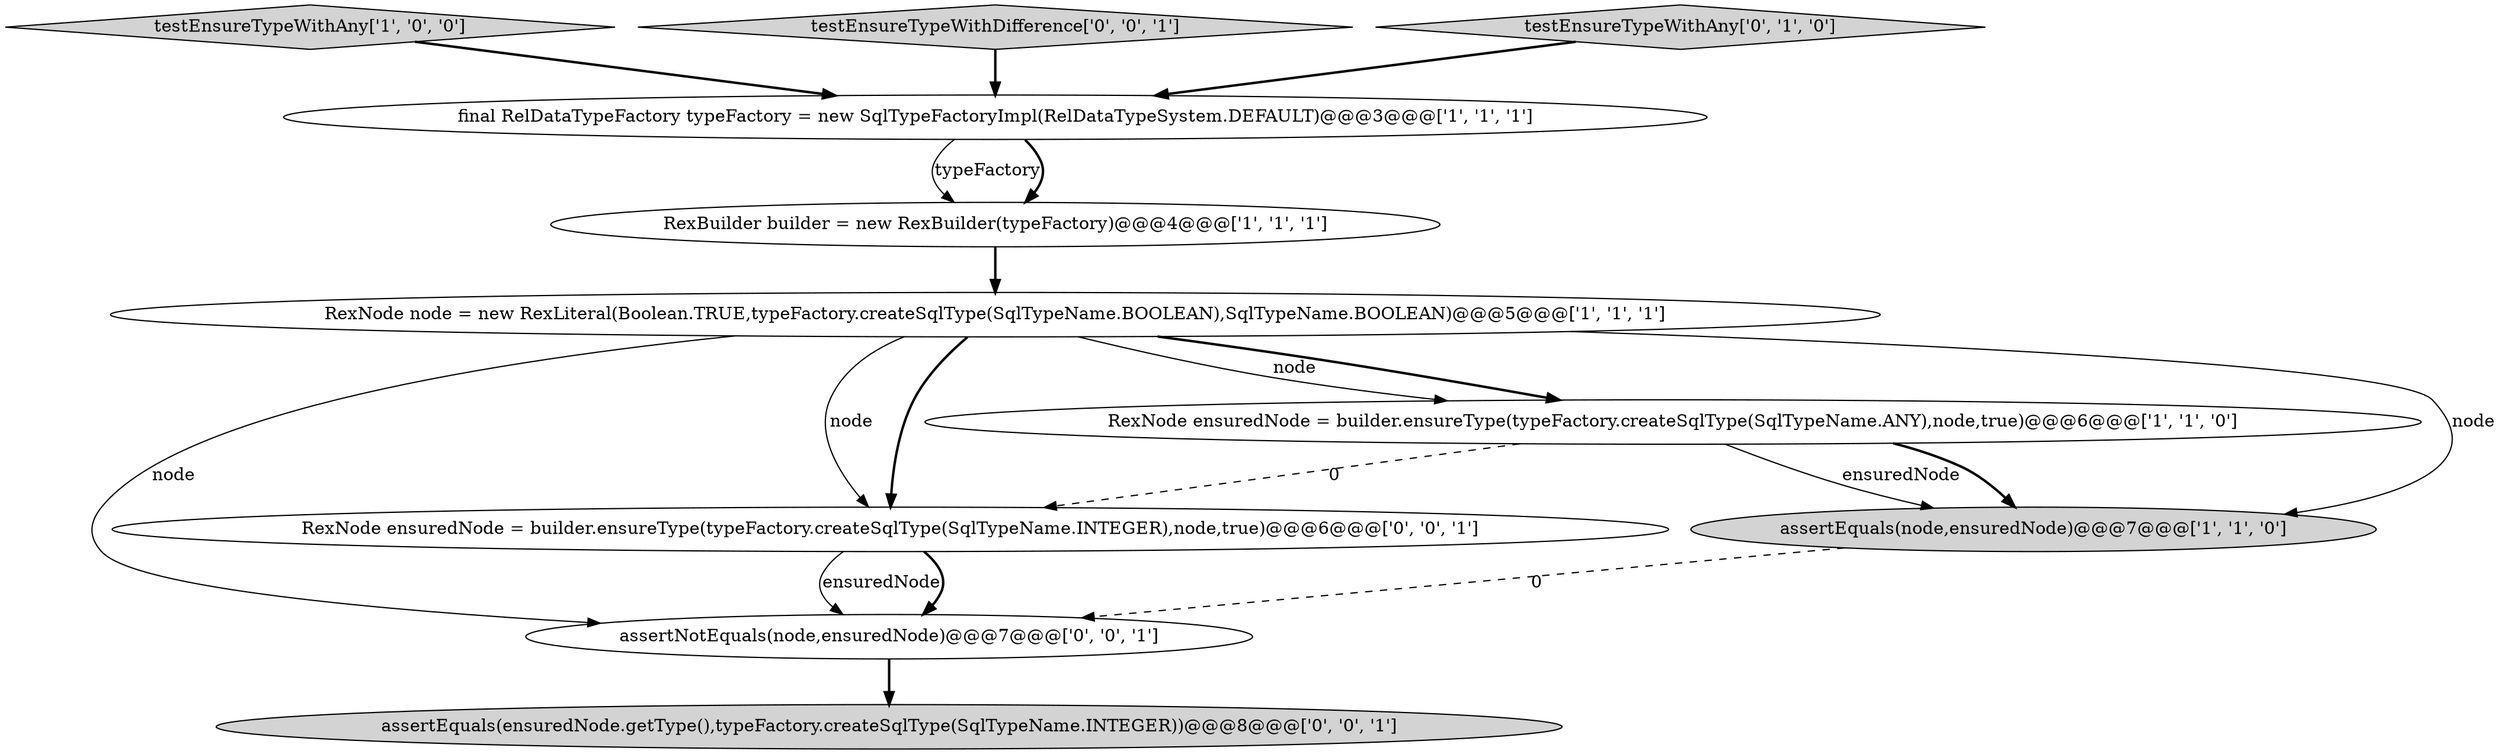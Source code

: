 digraph {
1 [style = filled, label = "testEnsureTypeWithAny['1', '0', '0']", fillcolor = lightgray, shape = diamond image = "AAA0AAABBB1BBB"];
3 [style = filled, label = "RexNode node = new RexLiteral(Boolean.TRUE,typeFactory.createSqlType(SqlTypeName.BOOLEAN),SqlTypeName.BOOLEAN)@@@5@@@['1', '1', '1']", fillcolor = white, shape = ellipse image = "AAA0AAABBB1BBB"];
10 [style = filled, label = "assertNotEquals(node,ensuredNode)@@@7@@@['0', '0', '1']", fillcolor = white, shape = ellipse image = "AAA0AAABBB3BBB"];
8 [style = filled, label = "testEnsureTypeWithDifference['0', '0', '1']", fillcolor = lightgray, shape = diamond image = "AAA0AAABBB3BBB"];
6 [style = filled, label = "testEnsureTypeWithAny['0', '1', '0']", fillcolor = lightgray, shape = diamond image = "AAA0AAABBB2BBB"];
9 [style = filled, label = "assertEquals(ensuredNode.getType(),typeFactory.createSqlType(SqlTypeName.INTEGER))@@@8@@@['0', '0', '1']", fillcolor = lightgray, shape = ellipse image = "AAA0AAABBB3BBB"];
7 [style = filled, label = "RexNode ensuredNode = builder.ensureType(typeFactory.createSqlType(SqlTypeName.INTEGER),node,true)@@@6@@@['0', '0', '1']", fillcolor = white, shape = ellipse image = "AAA0AAABBB3BBB"];
5 [style = filled, label = "RexNode ensuredNode = builder.ensureType(typeFactory.createSqlType(SqlTypeName.ANY),node,true)@@@6@@@['1', '1', '0']", fillcolor = white, shape = ellipse image = "AAA0AAABBB1BBB"];
2 [style = filled, label = "final RelDataTypeFactory typeFactory = new SqlTypeFactoryImpl(RelDataTypeSystem.DEFAULT)@@@3@@@['1', '1', '1']", fillcolor = white, shape = ellipse image = "AAA0AAABBB1BBB"];
0 [style = filled, label = "RexBuilder builder = new RexBuilder(typeFactory)@@@4@@@['1', '1', '1']", fillcolor = white, shape = ellipse image = "AAA0AAABBB1BBB"];
4 [style = filled, label = "assertEquals(node,ensuredNode)@@@7@@@['1', '1', '0']", fillcolor = lightgray, shape = ellipse image = "AAA0AAABBB1BBB"];
0->3 [style = bold, label=""];
7->10 [style = solid, label="ensuredNode"];
2->0 [style = solid, label="typeFactory"];
3->7 [style = solid, label="node"];
3->5 [style = solid, label="node"];
3->10 [style = solid, label="node"];
3->4 [style = solid, label="node"];
2->0 [style = bold, label=""];
3->5 [style = bold, label=""];
1->2 [style = bold, label=""];
10->9 [style = bold, label=""];
5->7 [style = dashed, label="0"];
5->4 [style = solid, label="ensuredNode"];
8->2 [style = bold, label=""];
3->7 [style = bold, label=""];
4->10 [style = dashed, label="0"];
7->10 [style = bold, label=""];
5->4 [style = bold, label=""];
6->2 [style = bold, label=""];
}
